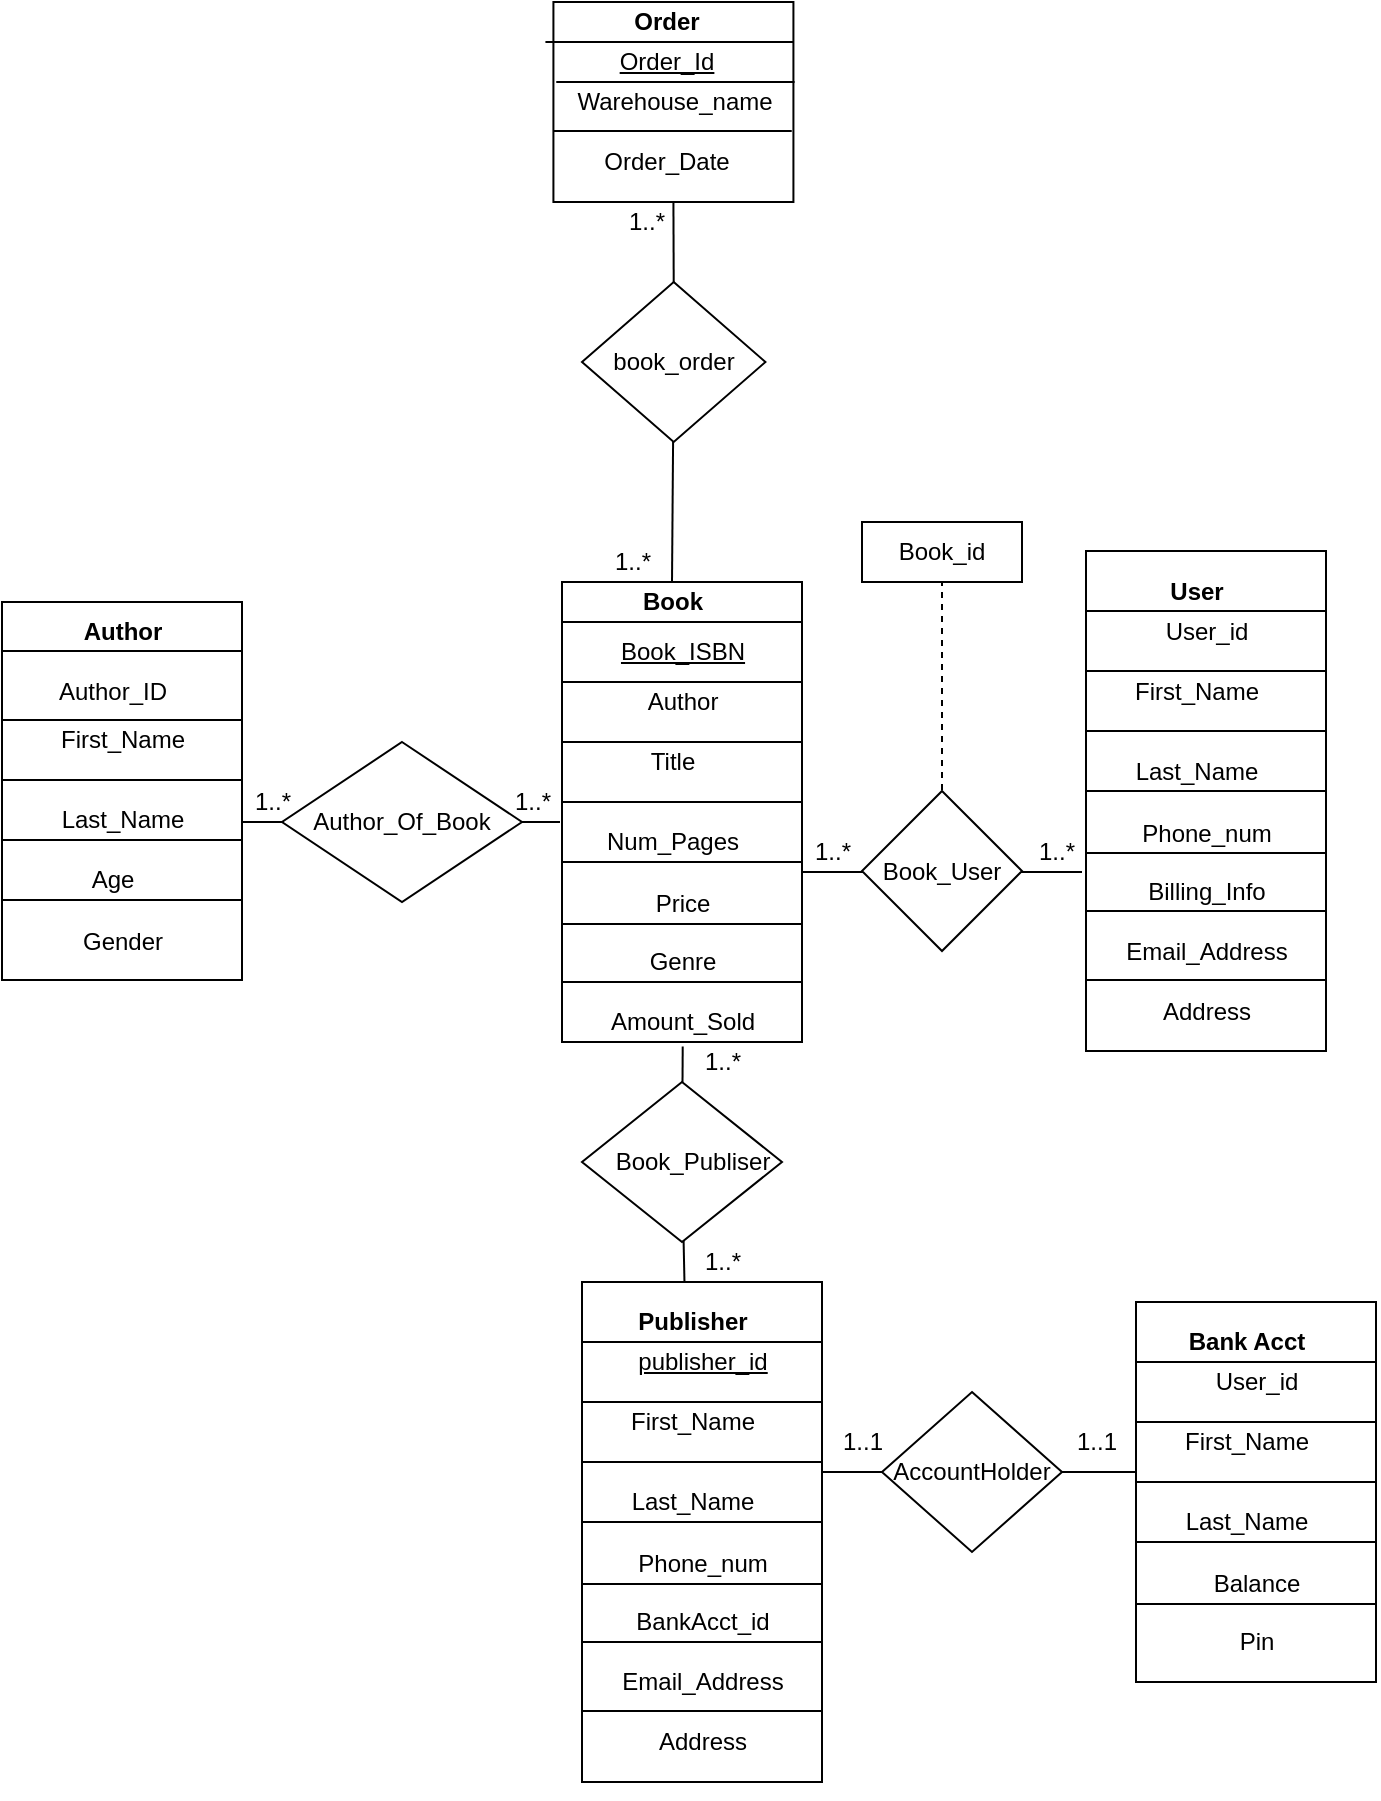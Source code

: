 <mxfile version="12.9.10" type="device"><diagram id="mmkhdVtJf8M7SvycC-4K" name="Page-1"><mxGraphModel dx="1038" dy="548" grid="1" gridSize="10" guides="1" tooltips="1" connect="1" arrows="1" fold="1" page="1" pageScale="1" pageWidth="827" pageHeight="1169" math="0" shadow="0"><root><mxCell id="0"/><mxCell id="1" parent="0"/><mxCell id="iWqX5qctjBgAB8D1isIj-141" value="" style="rhombus;whiteSpace=wrap;html=1;" parent="1" vertex="1"><mxGeometry x="430" y="660" width="100" height="80" as="geometry"/></mxCell><mxCell id="iWqX5qctjBgAB8D1isIj-55" value="" style="rounded=0;whiteSpace=wrap;html=1;" parent="1" vertex="1"><mxGeometry x="430" y="760" width="120" height="250" as="geometry"/></mxCell><mxCell id="iWqX5qctjBgAB8D1isIj-56" value="&lt;b&gt;Publisher&lt;/b&gt;" style="text;html=1;align=center;verticalAlign=middle;resizable=0;points=[];autosize=1;" parent="1" vertex="1"><mxGeometry x="450" y="770" width="70" height="20" as="geometry"/></mxCell><mxCell id="iWqX5qctjBgAB8D1isIj-57" value="" style="endArrow=none;html=1;" parent="1" edge="1"><mxGeometry width="50" height="50" relative="1" as="geometry"><mxPoint x="430" y="790" as="sourcePoint"/><mxPoint x="550" y="790" as="targetPoint"/></mxGeometry></mxCell><mxCell id="iWqX5qctjBgAB8D1isIj-58" value="&lt;span&gt;&lt;u&gt;publisher_id&lt;/u&gt;&lt;/span&gt;" style="text;html=1;align=center;verticalAlign=middle;resizable=0;points=[];autosize=1;" parent="1" vertex="1"><mxGeometry x="450" y="790" width="80" height="20" as="geometry"/></mxCell><mxCell id="iWqX5qctjBgAB8D1isIj-59" value="First_Name" style="text;html=1;align=center;verticalAlign=middle;resizable=0;points=[];autosize=1;" parent="1" vertex="1"><mxGeometry x="445" y="820" width="80" height="20" as="geometry"/></mxCell><mxCell id="iWqX5qctjBgAB8D1isIj-60" value="Last_Name" style="text;html=1;align=center;verticalAlign=middle;resizable=0;points=[];autosize=1;" parent="1" vertex="1"><mxGeometry x="445" y="860" width="80" height="20" as="geometry"/></mxCell><mxCell id="iWqX5qctjBgAB8D1isIj-61" value="Phone_num" style="text;html=1;align=center;verticalAlign=middle;resizable=0;points=[];autosize=1;" parent="1" vertex="1"><mxGeometry x="450" y="891" width="80" height="20" as="geometry"/></mxCell><mxCell id="iWqX5qctjBgAB8D1isIj-62" value="BankAcct_id" style="text;html=1;align=center;verticalAlign=middle;resizable=0;points=[];autosize=1;" parent="1" vertex="1"><mxGeometry x="450" y="920" width="80" height="20" as="geometry"/></mxCell><mxCell id="iWqX5qctjBgAB8D1isIj-63" value="" style="endArrow=none;html=1;exitX=0;exitY=0.25;exitDx=0;exitDy=0;entryX=1;entryY=0.25;entryDx=0;entryDy=0;" parent="1" edge="1"><mxGeometry width="50" height="50" relative="1" as="geometry"><mxPoint x="430" y="880" as="sourcePoint"/><mxPoint x="550" y="880" as="targetPoint"/></mxGeometry></mxCell><mxCell id="iWqX5qctjBgAB8D1isIj-64" value="" style="endArrow=none;html=1;exitX=0;exitY=0.25;exitDx=0;exitDy=0;entryX=1;entryY=0.25;entryDx=0;entryDy=0;" parent="1" edge="1"><mxGeometry width="50" height="50" relative="1" as="geometry"><mxPoint x="430" y="850" as="sourcePoint"/><mxPoint x="550" y="850" as="targetPoint"/></mxGeometry></mxCell><mxCell id="iWqX5qctjBgAB8D1isIj-65" value="" style="endArrow=none;html=1;exitX=0;exitY=0.25;exitDx=0;exitDy=0;entryX=1;entryY=0.25;entryDx=0;entryDy=0;" parent="1" edge="1"><mxGeometry width="50" height="50" relative="1" as="geometry"><mxPoint x="430" y="911" as="sourcePoint"/><mxPoint x="550" y="911" as="targetPoint"/></mxGeometry></mxCell><mxCell id="iWqX5qctjBgAB8D1isIj-66" style="edgeStyle=orthogonalEdgeStyle;rounded=0;orthogonalLoop=1;jettySize=auto;html=1;exitX=0.5;exitY=1;exitDx=0;exitDy=0;" parent="1" source="iWqX5qctjBgAB8D1isIj-55" target="iWqX5qctjBgAB8D1isIj-55" edge="1"><mxGeometry relative="1" as="geometry"/></mxCell><mxCell id="iWqX5qctjBgAB8D1isIj-67" value="" style="endArrow=none;html=1;exitX=0;exitY=0.25;exitDx=0;exitDy=0;entryX=1;entryY=0.25;entryDx=0;entryDy=0;" parent="1" edge="1"><mxGeometry width="50" height="50" relative="1" as="geometry"><mxPoint x="430" y="820" as="sourcePoint"/><mxPoint x="550" y="820" as="targetPoint"/></mxGeometry></mxCell><mxCell id="iWqX5qctjBgAB8D1isIj-68" value="" style="endArrow=none;html=1;" parent="1" edge="1"><mxGeometry width="50" height="50" relative="1" as="geometry"><mxPoint x="550" y="855" as="sourcePoint"/><mxPoint x="720" y="855" as="targetPoint"/><Array as="points"><mxPoint x="630" y="855"/></Array></mxGeometry></mxCell><mxCell id="iWqX5qctjBgAB8D1isIj-69" value="AccountHolder" style="rhombus;whiteSpace=wrap;html=1;" parent="1" vertex="1"><mxGeometry x="580" y="815" width="90" height="80" as="geometry"/></mxCell><mxCell id="iWqX5qctjBgAB8D1isIj-70" value="" style="rounded=0;whiteSpace=wrap;html=1;" parent="1" vertex="1"><mxGeometry x="707" y="770" width="120" height="190" as="geometry"/></mxCell><mxCell id="iWqX5qctjBgAB8D1isIj-71" value="&lt;b&gt;Bank Acct&lt;/b&gt;" style="text;html=1;align=center;verticalAlign=middle;resizable=0;points=[];autosize=1;" parent="1" vertex="1"><mxGeometry x="727" y="780" width="70" height="20" as="geometry"/></mxCell><mxCell id="iWqX5qctjBgAB8D1isIj-72" value="" style="endArrow=none;html=1;" parent="1" edge="1"><mxGeometry width="50" height="50" relative="1" as="geometry"><mxPoint x="707" y="800" as="sourcePoint"/><mxPoint x="827" y="800" as="targetPoint"/></mxGeometry></mxCell><mxCell id="iWqX5qctjBgAB8D1isIj-73" value="&lt;span&gt;User_id&lt;/span&gt;" style="text;html=1;align=center;verticalAlign=middle;resizable=0;points=[];autosize=1;" parent="1" vertex="1"><mxGeometry x="737" y="800" width="60" height="20" as="geometry"/></mxCell><mxCell id="iWqX5qctjBgAB8D1isIj-74" value="First_Name" style="text;html=1;align=center;verticalAlign=middle;resizable=0;points=[];autosize=1;" parent="1" vertex="1"><mxGeometry x="722" y="830" width="80" height="20" as="geometry"/></mxCell><mxCell id="iWqX5qctjBgAB8D1isIj-75" value="Last_Name" style="text;html=1;align=center;verticalAlign=middle;resizable=0;points=[];autosize=1;" parent="1" vertex="1"><mxGeometry x="722" y="870" width="80" height="20" as="geometry"/></mxCell><mxCell id="iWqX5qctjBgAB8D1isIj-76" value="Balance" style="text;html=1;align=center;verticalAlign=middle;resizable=0;points=[];autosize=1;" parent="1" vertex="1"><mxGeometry x="737" y="901" width="60" height="20" as="geometry"/></mxCell><mxCell id="iWqX5qctjBgAB8D1isIj-77" value="Pin" style="text;html=1;align=center;verticalAlign=middle;resizable=0;points=[];autosize=1;" parent="1" vertex="1"><mxGeometry x="752" y="930" width="30" height="20" as="geometry"/></mxCell><mxCell id="iWqX5qctjBgAB8D1isIj-78" value="" style="endArrow=none;html=1;exitX=0;exitY=0.25;exitDx=0;exitDy=0;entryX=1;entryY=0.25;entryDx=0;entryDy=0;" parent="1" edge="1"><mxGeometry width="50" height="50" relative="1" as="geometry"><mxPoint x="707" y="890" as="sourcePoint"/><mxPoint x="827" y="890" as="targetPoint"/></mxGeometry></mxCell><mxCell id="iWqX5qctjBgAB8D1isIj-79" value="" style="endArrow=none;html=1;exitX=0;exitY=0.25;exitDx=0;exitDy=0;entryX=1;entryY=0.25;entryDx=0;entryDy=0;" parent="1" edge="1"><mxGeometry width="50" height="50" relative="1" as="geometry"><mxPoint x="707" y="860" as="sourcePoint"/><mxPoint x="827" y="860" as="targetPoint"/></mxGeometry></mxCell><mxCell id="iWqX5qctjBgAB8D1isIj-80" value="" style="endArrow=none;html=1;exitX=0;exitY=0.25;exitDx=0;exitDy=0;entryX=1;entryY=0.25;entryDx=0;entryDy=0;" parent="1" edge="1"><mxGeometry width="50" height="50" relative="1" as="geometry"><mxPoint x="707" y="921" as="sourcePoint"/><mxPoint x="827" y="921" as="targetPoint"/></mxGeometry></mxCell><mxCell id="iWqX5qctjBgAB8D1isIj-81" style="edgeStyle=orthogonalEdgeStyle;rounded=0;orthogonalLoop=1;jettySize=auto;html=1;exitX=0.5;exitY=1;exitDx=0;exitDy=0;" parent="1" source="iWqX5qctjBgAB8D1isIj-70" target="iWqX5qctjBgAB8D1isIj-70" edge="1"><mxGeometry relative="1" as="geometry"/></mxCell><mxCell id="iWqX5qctjBgAB8D1isIj-82" value="" style="endArrow=none;html=1;exitX=0;exitY=0.25;exitDx=0;exitDy=0;entryX=1;entryY=0.25;entryDx=0;entryDy=0;" parent="1" edge="1"><mxGeometry width="50" height="50" relative="1" as="geometry"><mxPoint x="707" y="830" as="sourcePoint"/><mxPoint x="827" y="830" as="targetPoint"/></mxGeometry></mxCell><mxCell id="iWqX5qctjBgAB8D1isIj-83" value="1..1" style="text;html=1;align=center;verticalAlign=middle;resizable=0;points=[];autosize=1;" parent="1" vertex="1"><mxGeometry x="550" y="830" width="40" height="20" as="geometry"/></mxCell><mxCell id="iWqX5qctjBgAB8D1isIj-84" value="1..1" style="text;html=1;align=center;verticalAlign=middle;resizable=0;points=[];autosize=1;" parent="1" vertex="1"><mxGeometry x="667" y="830" width="40" height="20" as="geometry"/></mxCell><mxCell id="iWqX5qctjBgAB8D1isIj-100" value="" style="endArrow=none;html=1;exitX=0;exitY=0.25;exitDx=0;exitDy=0;entryX=1;entryY=0.25;entryDx=0;entryDy=0;" parent="1" edge="1"><mxGeometry width="50" height="50" relative="1" as="geometry"><mxPoint x="430" y="940" as="sourcePoint"/><mxPoint x="550" y="940" as="targetPoint"/></mxGeometry></mxCell><mxCell id="iWqX5qctjBgAB8D1isIj-101" value="Email_Address" style="text;html=1;align=center;verticalAlign=middle;resizable=0;points=[];autosize=1;" parent="1" vertex="1"><mxGeometry x="440" y="950" width="100" height="20" as="geometry"/></mxCell><mxCell id="iWqX5qctjBgAB8D1isIj-115" value="" style="endArrow=none;html=1;exitX=0;exitY=0.25;exitDx=0;exitDy=0;entryX=1;entryY=0.25;entryDx=0;entryDy=0;" parent="1" edge="1"><mxGeometry width="50" height="50" relative="1" as="geometry"><mxPoint x="430" y="974.5" as="sourcePoint"/><mxPoint x="550" y="974.5" as="targetPoint"/></mxGeometry></mxCell><mxCell id="iWqX5qctjBgAB8D1isIj-116" value="Address" style="text;html=1;align=center;verticalAlign=middle;resizable=0;points=[];autosize=1;" parent="1" vertex="1"><mxGeometry x="460" y="980" width="60" height="20" as="geometry"/></mxCell><mxCell id="iWqX5qctjBgAB8D1isIj-123" value="" style="rounded=0;whiteSpace=wrap;html=1;" parent="1" vertex="1"><mxGeometry x="420" y="410" width="120" height="230" as="geometry"/></mxCell><mxCell id="iWqX5qctjBgAB8D1isIj-124" value="&lt;b&gt;Book&lt;/b&gt;" style="text;html=1;align=center;verticalAlign=middle;resizable=0;points=[];autosize=1;" parent="1" vertex="1"><mxGeometry x="450" y="410" width="50" height="20" as="geometry"/></mxCell><mxCell id="iWqX5qctjBgAB8D1isIj-125" value="" style="endArrow=none;html=1;" parent="1" edge="1"><mxGeometry width="50" height="50" relative="1" as="geometry"><mxPoint x="420" y="460" as="sourcePoint"/><mxPoint x="540" y="460" as="targetPoint"/></mxGeometry></mxCell><mxCell id="iWqX5qctjBgAB8D1isIj-126" value="&lt;span&gt;Author&lt;/span&gt;" style="text;html=1;align=center;verticalAlign=middle;resizable=0;points=[];autosize=1;" parent="1" vertex="1"><mxGeometry x="455" y="460" width="50" height="20" as="geometry"/></mxCell><mxCell id="iWqX5qctjBgAB8D1isIj-127" value="Title" style="text;html=1;align=center;verticalAlign=middle;resizable=0;points=[];autosize=1;" parent="1" vertex="1"><mxGeometry x="455" y="490" width="40" height="20" as="geometry"/></mxCell><mxCell id="iWqX5qctjBgAB8D1isIj-128" value="Num_Pages" style="text;html=1;align=center;verticalAlign=middle;resizable=0;points=[];autosize=1;" parent="1" vertex="1"><mxGeometry x="435" y="530" width="80" height="20" as="geometry"/></mxCell><mxCell id="iWqX5qctjBgAB8D1isIj-129" value="Price" style="text;html=1;align=center;verticalAlign=middle;resizable=0;points=[];autosize=1;" parent="1" vertex="1"><mxGeometry x="460" y="561" width="40" height="20" as="geometry"/></mxCell><mxCell id="iWqX5qctjBgAB8D1isIj-130" value="Genre" style="text;html=1;align=center;verticalAlign=middle;resizable=0;points=[];autosize=1;" parent="1" vertex="1"><mxGeometry x="455" y="590" width="50" height="20" as="geometry"/></mxCell><mxCell id="iWqX5qctjBgAB8D1isIj-131" value="" style="endArrow=none;html=1;exitX=0;exitY=0.25;exitDx=0;exitDy=0;entryX=1;entryY=0.25;entryDx=0;entryDy=0;" parent="1" edge="1"><mxGeometry width="50" height="50" relative="1" as="geometry"><mxPoint x="420" y="550" as="sourcePoint"/><mxPoint x="540" y="550" as="targetPoint"/></mxGeometry></mxCell><mxCell id="iWqX5qctjBgAB8D1isIj-132" value="" style="endArrow=none;html=1;exitX=0;exitY=0.25;exitDx=0;exitDy=0;entryX=1;entryY=0.25;entryDx=0;entryDy=0;" parent="1" edge="1"><mxGeometry width="50" height="50" relative="1" as="geometry"><mxPoint x="420" y="520" as="sourcePoint"/><mxPoint x="540" y="520" as="targetPoint"/></mxGeometry></mxCell><mxCell id="iWqX5qctjBgAB8D1isIj-133" value="" style="endArrow=none;html=1;exitX=0;exitY=0.25;exitDx=0;exitDy=0;entryX=1;entryY=0.25;entryDx=0;entryDy=0;" parent="1" edge="1"><mxGeometry width="50" height="50" relative="1" as="geometry"><mxPoint x="420" y="581" as="sourcePoint"/><mxPoint x="540" y="581" as="targetPoint"/></mxGeometry></mxCell><mxCell id="iWqX5qctjBgAB8D1isIj-134" style="edgeStyle=orthogonalEdgeStyle;rounded=0;orthogonalLoop=1;jettySize=auto;html=1;exitX=0.5;exitY=1;exitDx=0;exitDy=0;" parent="1" source="iWqX5qctjBgAB8D1isIj-123" target="iWqX5qctjBgAB8D1isIj-123" edge="1"><mxGeometry relative="1" as="geometry"/></mxCell><mxCell id="iWqX5qctjBgAB8D1isIj-135" value="" style="endArrow=none;html=1;exitX=0;exitY=0.25;exitDx=0;exitDy=0;entryX=1;entryY=0.25;entryDx=0;entryDy=0;" parent="1" edge="1"><mxGeometry width="50" height="50" relative="1" as="geometry"><mxPoint x="420" y="490" as="sourcePoint"/><mxPoint x="540" y="490" as="targetPoint"/></mxGeometry></mxCell><mxCell id="iWqX5qctjBgAB8D1isIj-136" value="" style="endArrow=none;html=1;exitX=0;exitY=0.25;exitDx=0;exitDy=0;entryX=1;entryY=0.25;entryDx=0;entryDy=0;" parent="1" edge="1"><mxGeometry width="50" height="50" relative="1" as="geometry"><mxPoint x="420" y="610" as="sourcePoint"/><mxPoint x="540" y="610" as="targetPoint"/></mxGeometry></mxCell><mxCell id="iWqX5qctjBgAB8D1isIj-137" value="Amount_Sold" style="text;html=1;align=center;verticalAlign=middle;resizable=0;points=[];autosize=1;" parent="1" vertex="1"><mxGeometry x="435" y="620" width="90" height="20" as="geometry"/></mxCell><mxCell id="iWqX5qctjBgAB8D1isIj-140" value="" style="endArrow=none;html=1;entryX=0.504;entryY=1.11;entryDx=0;entryDy=0;entryPerimeter=0;" parent="1" source="iWqX5qctjBgAB8D1isIj-141" target="iWqX5qctjBgAB8D1isIj-137" edge="1"><mxGeometry width="50" height="50" relative="1" as="geometry"><mxPoint x="430" y="690" as="sourcePoint"/><mxPoint x="480" y="640" as="targetPoint"/></mxGeometry></mxCell><mxCell id="iWqX5qctjBgAB8D1isIj-143" value="1..*" style="text;html=1;align=center;verticalAlign=middle;resizable=0;points=[];autosize=1;" parent="1" vertex="1"><mxGeometry x="485" y="740" width="30" height="20" as="geometry"/></mxCell><mxCell id="iWqX5qctjBgAB8D1isIj-144" value="1..*" style="text;html=1;align=center;verticalAlign=middle;resizable=0;points=[];autosize=1;" parent="1" vertex="1"><mxGeometry x="485" y="640" width="30" height="20" as="geometry"/></mxCell><mxCell id="iWqX5qctjBgAB8D1isIj-145" value="Book_Publiser" style="text;html=1;align=center;verticalAlign=middle;resizable=0;points=[];autosize=1;" parent="1" vertex="1"><mxGeometry x="440" y="690" width="90" height="20" as="geometry"/></mxCell><mxCell id="iWqX5qctjBgAB8D1isIj-146" value="" style="endArrow=none;html=1;exitX=0.427;exitY=0.002;exitDx=0;exitDy=0;exitPerimeter=0;" parent="1" source="iWqX5qctjBgAB8D1isIj-55" target="iWqX5qctjBgAB8D1isIj-141" edge="1"><mxGeometry width="50" height="50" relative="1" as="geometry"><mxPoint x="481.24" y="760.5" as="sourcePoint"/><mxPoint x="480.36" y="642.2" as="targetPoint"/></mxGeometry></mxCell><mxCell id="iWqX5qctjBgAB8D1isIj-147" value="" style="rounded=0;whiteSpace=wrap;html=1;" parent="1" vertex="1"><mxGeometry x="140" y="420" width="120" height="189" as="geometry"/></mxCell><mxCell id="iWqX5qctjBgAB8D1isIj-148" value="&lt;b&gt;Author&lt;/b&gt;" style="text;html=1;align=center;verticalAlign=middle;resizable=0;points=[];autosize=1;" parent="1" vertex="1"><mxGeometry x="175" y="424.5" width="50" height="20" as="geometry"/></mxCell><mxCell id="iWqX5qctjBgAB8D1isIj-149" value="" style="endArrow=none;html=1;" parent="1" edge="1"><mxGeometry width="50" height="50" relative="1" as="geometry"><mxPoint x="140" y="479" as="sourcePoint"/><mxPoint x="260" y="479" as="targetPoint"/></mxGeometry></mxCell><mxCell id="iWqX5qctjBgAB8D1isIj-150" value="First_Name" style="text;html=1;align=center;verticalAlign=middle;resizable=0;points=[];autosize=1;" parent="1" vertex="1"><mxGeometry x="160" y="479" width="80" height="20" as="geometry"/></mxCell><mxCell id="iWqX5qctjBgAB8D1isIj-151" value="Last_Name" style="text;html=1;align=center;verticalAlign=middle;resizable=0;points=[];autosize=1;" parent="1" vertex="1"><mxGeometry x="160" y="519" width="80" height="20" as="geometry"/></mxCell><mxCell id="iWqX5qctjBgAB8D1isIj-152" value="Age" style="text;html=1;align=center;verticalAlign=middle;resizable=0;points=[];autosize=1;" parent="1" vertex="1"><mxGeometry x="175" y="549" width="40" height="20" as="geometry"/></mxCell><mxCell id="iWqX5qctjBgAB8D1isIj-153" value="Gender" style="text;html=1;align=center;verticalAlign=middle;resizable=0;points=[];autosize=1;" parent="1" vertex="1"><mxGeometry x="170" y="580" width="60" height="20" as="geometry"/></mxCell><mxCell id="iWqX5qctjBgAB8D1isIj-155" value="" style="endArrow=none;html=1;exitX=0;exitY=0.25;exitDx=0;exitDy=0;entryX=1;entryY=0.25;entryDx=0;entryDy=0;" parent="1" edge="1"><mxGeometry width="50" height="50" relative="1" as="geometry"><mxPoint x="140" y="569" as="sourcePoint"/><mxPoint x="260" y="569" as="targetPoint"/></mxGeometry></mxCell><mxCell id="iWqX5qctjBgAB8D1isIj-156" value="" style="endArrow=none;html=1;exitX=0;exitY=0.25;exitDx=0;exitDy=0;entryX=1;entryY=0.25;entryDx=0;entryDy=0;" parent="1" edge="1"><mxGeometry width="50" height="50" relative="1" as="geometry"><mxPoint x="140" y="539" as="sourcePoint"/><mxPoint x="260" y="539" as="targetPoint"/></mxGeometry></mxCell><mxCell id="iWqX5qctjBgAB8D1isIj-158" style="edgeStyle=orthogonalEdgeStyle;rounded=0;orthogonalLoop=1;jettySize=auto;html=1;exitX=0.5;exitY=1;exitDx=0;exitDy=0;" parent="1" source="iWqX5qctjBgAB8D1isIj-147" target="iWqX5qctjBgAB8D1isIj-147" edge="1"><mxGeometry relative="1" as="geometry"/></mxCell><mxCell id="iWqX5qctjBgAB8D1isIj-159" value="" style="endArrow=none;html=1;exitX=0;exitY=0.25;exitDx=0;exitDy=0;entryX=1;entryY=0.25;entryDx=0;entryDy=0;" parent="1" edge="1"><mxGeometry width="50" height="50" relative="1" as="geometry"><mxPoint x="140" y="509" as="sourcePoint"/><mxPoint x="260" y="509" as="targetPoint"/></mxGeometry></mxCell><mxCell id="iWqX5qctjBgAB8D1isIj-160" value="" style="endArrow=none;html=1;" parent="1" source="iWqX5qctjBgAB8D1isIj-162" edge="1"><mxGeometry width="50" height="50" relative="1" as="geometry"><mxPoint x="260" y="530" as="sourcePoint"/><mxPoint x="419" y="530" as="targetPoint"/></mxGeometry></mxCell><mxCell id="iWqX5qctjBgAB8D1isIj-162" value="Author_Of_Book" style="rhombus;whiteSpace=wrap;html=1;" parent="1" vertex="1"><mxGeometry x="280" y="490" width="120" height="80" as="geometry"/></mxCell><mxCell id="iWqX5qctjBgAB8D1isIj-164" value="" style="endArrow=none;html=1;" parent="1" target="iWqX5qctjBgAB8D1isIj-162" edge="1"><mxGeometry width="50" height="50" relative="1" as="geometry"><mxPoint x="260" y="530" as="sourcePoint"/><mxPoint x="419" y="530" as="targetPoint"/></mxGeometry></mxCell><mxCell id="iWqX5qctjBgAB8D1isIj-165" value="1..*" style="text;html=1;align=center;verticalAlign=middle;resizable=0;points=[];autosize=1;" parent="1" vertex="1"><mxGeometry x="260" y="510" width="30" height="20" as="geometry"/></mxCell><mxCell id="iWqX5qctjBgAB8D1isIj-166" value="1..*" style="text;html=1;align=center;verticalAlign=middle;resizable=0;points=[];autosize=1;" parent="1" vertex="1"><mxGeometry x="390" y="510" width="30" height="20" as="geometry"/></mxCell><mxCell id="iWqX5qctjBgAB8D1isIj-170" value="" style="rounded=0;whiteSpace=wrap;html=1;" parent="1" vertex="1"><mxGeometry x="682" y="394.5" width="120" height="250" as="geometry"/></mxCell><mxCell id="iWqX5qctjBgAB8D1isIj-171" value="&lt;b&gt;User&lt;/b&gt;" style="text;html=1;align=center;verticalAlign=middle;resizable=0;points=[];autosize=1;" parent="1" vertex="1"><mxGeometry x="717" y="404.5" width="40" height="20" as="geometry"/></mxCell><mxCell id="iWqX5qctjBgAB8D1isIj-172" value="" style="endArrow=none;html=1;" parent="1" edge="1"><mxGeometry width="50" height="50" relative="1" as="geometry"><mxPoint x="682" y="424.5" as="sourcePoint"/><mxPoint x="802" y="424.5" as="targetPoint"/></mxGeometry></mxCell><mxCell id="iWqX5qctjBgAB8D1isIj-173" value="User_id" style="text;html=1;align=center;verticalAlign=middle;resizable=0;points=[];autosize=1;" parent="1" vertex="1"><mxGeometry x="712" y="424.5" width="60" height="20" as="geometry"/></mxCell><mxCell id="iWqX5qctjBgAB8D1isIj-174" value="First_Name" style="text;html=1;align=center;verticalAlign=middle;resizable=0;points=[];autosize=1;" parent="1" vertex="1"><mxGeometry x="697" y="454.5" width="80" height="20" as="geometry"/></mxCell><mxCell id="iWqX5qctjBgAB8D1isIj-175" value="Last_Name" style="text;html=1;align=center;verticalAlign=middle;resizable=0;points=[];autosize=1;" parent="1" vertex="1"><mxGeometry x="697" y="494.5" width="80" height="20" as="geometry"/></mxCell><mxCell id="iWqX5qctjBgAB8D1isIj-176" value="Phone_num" style="text;html=1;align=center;verticalAlign=middle;resizable=0;points=[];autosize=1;" parent="1" vertex="1"><mxGeometry x="702" y="525.5" width="80" height="20" as="geometry"/></mxCell><mxCell id="iWqX5qctjBgAB8D1isIj-177" value="Billing_Info" style="text;html=1;align=center;verticalAlign=middle;resizable=0;points=[];autosize=1;" parent="1" vertex="1"><mxGeometry x="707" y="554.5" width="70" height="20" as="geometry"/></mxCell><mxCell id="iWqX5qctjBgAB8D1isIj-178" value="" style="endArrow=none;html=1;exitX=0;exitY=0.25;exitDx=0;exitDy=0;entryX=1;entryY=0.25;entryDx=0;entryDy=0;" parent="1" edge="1"><mxGeometry width="50" height="50" relative="1" as="geometry"><mxPoint x="682" y="514.5" as="sourcePoint"/><mxPoint x="802" y="514.5" as="targetPoint"/></mxGeometry></mxCell><mxCell id="iWqX5qctjBgAB8D1isIj-179" value="" style="endArrow=none;html=1;exitX=0;exitY=0.25;exitDx=0;exitDy=0;entryX=1;entryY=0.25;entryDx=0;entryDy=0;" parent="1" edge="1"><mxGeometry width="50" height="50" relative="1" as="geometry"><mxPoint x="682" y="484.5" as="sourcePoint"/><mxPoint x="802" y="484.5" as="targetPoint"/></mxGeometry></mxCell><mxCell id="iWqX5qctjBgAB8D1isIj-180" value="" style="endArrow=none;html=1;exitX=0;exitY=0.25;exitDx=0;exitDy=0;entryX=1;entryY=0.25;entryDx=0;entryDy=0;" parent="1" edge="1"><mxGeometry width="50" height="50" relative="1" as="geometry"><mxPoint x="682" y="545.5" as="sourcePoint"/><mxPoint x="802" y="545.5" as="targetPoint"/></mxGeometry></mxCell><mxCell id="iWqX5qctjBgAB8D1isIj-181" style="edgeStyle=orthogonalEdgeStyle;rounded=0;orthogonalLoop=1;jettySize=auto;html=1;exitX=0.5;exitY=1;exitDx=0;exitDy=0;" parent="1" source="iWqX5qctjBgAB8D1isIj-170" target="iWqX5qctjBgAB8D1isIj-170" edge="1"><mxGeometry relative="1" as="geometry"/></mxCell><mxCell id="iWqX5qctjBgAB8D1isIj-182" value="" style="endArrow=none;html=1;exitX=0;exitY=0.25;exitDx=0;exitDy=0;entryX=1;entryY=0.25;entryDx=0;entryDy=0;" parent="1" edge="1"><mxGeometry width="50" height="50" relative="1" as="geometry"><mxPoint x="682" y="454.5" as="sourcePoint"/><mxPoint x="802" y="454.5" as="targetPoint"/></mxGeometry></mxCell><mxCell id="iWqX5qctjBgAB8D1isIj-183" value="" style="endArrow=none;html=1;exitX=0;exitY=0.25;exitDx=0;exitDy=0;entryX=1;entryY=0.25;entryDx=0;entryDy=0;" parent="1" edge="1"><mxGeometry width="50" height="50" relative="1" as="geometry"><mxPoint x="682" y="574.5" as="sourcePoint"/><mxPoint x="802" y="574.5" as="targetPoint"/></mxGeometry></mxCell><mxCell id="iWqX5qctjBgAB8D1isIj-184" value="Email_Address" style="text;html=1;align=center;verticalAlign=middle;resizable=0;points=[];autosize=1;" parent="1" vertex="1"><mxGeometry x="692" y="584.5" width="100" height="20" as="geometry"/></mxCell><mxCell id="iWqX5qctjBgAB8D1isIj-185" value="" style="endArrow=none;html=1;exitX=0;exitY=0.25;exitDx=0;exitDy=0;entryX=1;entryY=0.25;entryDx=0;entryDy=0;" parent="1" edge="1"><mxGeometry width="50" height="50" relative="1" as="geometry"><mxPoint x="682" y="609" as="sourcePoint"/><mxPoint x="802" y="609" as="targetPoint"/></mxGeometry></mxCell><mxCell id="iWqX5qctjBgAB8D1isIj-186" value="Address" style="text;html=1;align=center;verticalAlign=middle;resizable=0;points=[];autosize=1;" parent="1" vertex="1"><mxGeometry x="712" y="614.5" width="60" height="20" as="geometry"/></mxCell><mxCell id="iWqX5qctjBgAB8D1isIj-189" value="" style="endArrow=none;html=1;" parent="1" edge="1"><mxGeometry width="50" height="50" relative="1" as="geometry"><mxPoint x="540" y="555" as="sourcePoint"/><mxPoint x="680" y="555" as="targetPoint"/></mxGeometry></mxCell><mxCell id="iWqX5qctjBgAB8D1isIj-191" value="Book_User" style="rhombus;whiteSpace=wrap;html=1;" parent="1" vertex="1"><mxGeometry x="570" y="514.5" width="80" height="80" as="geometry"/></mxCell><mxCell id="iWqX5qctjBgAB8D1isIj-192" value="1..*" style="text;html=1;align=center;verticalAlign=middle;resizable=0;points=[];autosize=1;" parent="1" vertex="1"><mxGeometry x="540" y="534.5" width="30" height="20" as="geometry"/></mxCell><mxCell id="iWqX5qctjBgAB8D1isIj-193" value="1..*" style="text;html=1;align=center;verticalAlign=middle;resizable=0;points=[];autosize=1;" parent="1" vertex="1"><mxGeometry x="652" y="534.5" width="30" height="20" as="geometry"/></mxCell><mxCell id="iWqX5qctjBgAB8D1isIj-194" value="" style="endArrow=none;dashed=1;html=1;" parent="1" edge="1"><mxGeometry width="50" height="50" relative="1" as="geometry"><mxPoint x="610" y="514" as="sourcePoint"/><mxPoint x="610" y="410" as="targetPoint"/></mxGeometry></mxCell><mxCell id="iWqX5qctjBgAB8D1isIj-195" value="Book_id" style="rounded=0;whiteSpace=wrap;html=1;" parent="1" vertex="1"><mxGeometry x="570" y="380" width="80" height="30" as="geometry"/></mxCell><mxCell id="iWqX5qctjBgAB8D1isIj-196" value="" style="endArrow=none;html=1;" parent="1" edge="1" source="ET2JJHKIyzlZ7pce7m-V-1"><mxGeometry width="50" height="50" relative="1" as="geometry"><mxPoint x="475" y="410" as="sourcePoint"/><mxPoint x="475" y="280" as="targetPoint"/></mxGeometry></mxCell><mxCell id="iWqX5qctjBgAB8D1isIj-197" value="1..*" style="text;html=1;align=center;verticalAlign=middle;resizable=0;points=[];autosize=1;" parent="1" vertex="1"><mxGeometry x="440" y="390" width="30" height="20" as="geometry"/></mxCell><mxCell id="-CexFGKp4kGLHu7vfQTi-3" value="" style="endArrow=none;html=1;" parent="1" edge="1"><mxGeometry width="50" height="50" relative="1" as="geometry"><mxPoint x="420" y="430" as="sourcePoint"/><mxPoint x="540" y="430" as="targetPoint"/></mxGeometry></mxCell><mxCell id="-CexFGKp4kGLHu7vfQTi-4" value="&lt;u&gt;Book_ISBN&lt;/u&gt;" style="text;html=1;align=center;verticalAlign=middle;resizable=0;points=[];autosize=1;" parent="1" vertex="1"><mxGeometry x="440" y="434.5" width="80" height="20" as="geometry"/></mxCell><mxCell id="-CexFGKp4kGLHu7vfQTi-6" value="" style="endArrow=none;html=1;" parent="1" edge="1"><mxGeometry width="50" height="50" relative="1" as="geometry"><mxPoint x="140" y="444.5" as="sourcePoint"/><mxPoint x="260" y="444.5" as="targetPoint"/></mxGeometry></mxCell><mxCell id="-CexFGKp4kGLHu7vfQTi-7" value="Author_ID" style="text;html=1;align=center;verticalAlign=middle;resizable=0;points=[];autosize=1;" parent="1" vertex="1"><mxGeometry x="160" y="454.5" width="70" height="20" as="geometry"/></mxCell><mxCell id="ET2JJHKIyzlZ7pce7m-V-2" value="" style="rounded=0;whiteSpace=wrap;html=1;" vertex="1" parent="1"><mxGeometry x="415.71" y="120" width="120" height="100" as="geometry"/></mxCell><mxCell id="ET2JJHKIyzlZ7pce7m-V-3" value="&lt;b&gt;Order&lt;/b&gt;" style="text;html=1;align=center;verticalAlign=middle;resizable=0;points=[];autosize=1;" vertex="1" parent="1"><mxGeometry x="446.71" y="120" width="50" height="20" as="geometry"/></mxCell><mxCell id="ET2JJHKIyzlZ7pce7m-V-4" value="" style="endArrow=none;html=1;" edge="1" parent="1"><mxGeometry width="50" height="50" relative="1" as="geometry"><mxPoint x="411.71" y="140" as="sourcePoint"/><mxPoint x="535.71" y="140" as="targetPoint"/></mxGeometry></mxCell><mxCell id="ET2JJHKIyzlZ7pce7m-V-5" value="&lt;u&gt;Order_Id&lt;/u&gt;" style="text;html=1;align=center;verticalAlign=middle;resizable=0;points=[];autosize=1;" vertex="1" parent="1"><mxGeometry x="441.71" y="140" width="60" height="20" as="geometry"/></mxCell><mxCell id="ET2JJHKIyzlZ7pce7m-V-9" value="Warehouse_name" style="text;html=1;align=center;verticalAlign=middle;resizable=0;points=[];autosize=1;" vertex="1" parent="1"><mxGeometry x="420.71" y="160" width="110" height="20" as="geometry"/></mxCell><mxCell id="ET2JJHKIyzlZ7pce7m-V-10" value="" style="endArrow=none;html=1;exitX=0.007;exitY=0.395;exitDx=0;exitDy=0;exitPerimeter=0;entryX=1;entryY=0.395;entryDx=0;entryDy=0;entryPerimeter=0;" edge="1" parent="1"><mxGeometry width="50" height="50" relative="1" as="geometry"><mxPoint x="415.71" y="184.5" as="sourcePoint"/><mxPoint x="534.87" y="184.5" as="targetPoint"/></mxGeometry></mxCell><mxCell id="ET2JJHKIyzlZ7pce7m-V-11" value="" style="endArrow=none;html=1;exitX=0.007;exitY=0.395;exitDx=0;exitDy=0;exitPerimeter=0;entryX=1;entryY=0.395;entryDx=0;entryDy=0;entryPerimeter=0;" edge="1" parent="1"><mxGeometry width="50" height="50" relative="1" as="geometry"><mxPoint x="417.13" y="160" as="sourcePoint"/><mxPoint x="536.29" y="160" as="targetPoint"/></mxGeometry></mxCell><mxCell id="ET2JJHKIyzlZ7pce7m-V-12" value="Order_Date" style="text;html=1;align=center;verticalAlign=middle;resizable=0;points=[];autosize=1;" vertex="1" parent="1"><mxGeometry x="431.71" y="190" width="80" height="20" as="geometry"/></mxCell><mxCell id="ET2JJHKIyzlZ7pce7m-V-14" value="" style="endArrow=none;html=1;entryX=0.5;entryY=1;entryDx=0;entryDy=0;exitX=0.5;exitY=0;exitDx=0;exitDy=0;" edge="1" parent="1" source="ET2JJHKIyzlZ7pce7m-V-1" target="ET2JJHKIyzlZ7pce7m-V-2"><mxGeometry width="50" height="50" relative="1" as="geometry"><mxPoint x="500" y="310" as="sourcePoint"/><mxPoint x="550" y="260" as="targetPoint"/></mxGeometry></mxCell><mxCell id="ET2JJHKIyzlZ7pce7m-V-16" value="1..*" style="text;html=1;align=center;verticalAlign=middle;resizable=0;points=[];autosize=1;" vertex="1" parent="1"><mxGeometry x="446.71" y="220" width="30" height="20" as="geometry"/></mxCell><mxCell id="ET2JJHKIyzlZ7pce7m-V-1" value="book_order" style="rhombus;whiteSpace=wrap;html=1;" vertex="1" parent="1"><mxGeometry x="430" y="260" width="91.71" height="80" as="geometry"/></mxCell><mxCell id="ET2JJHKIyzlZ7pce7m-V-17" value="" style="endArrow=none;html=1;" edge="1" parent="1" target="ET2JJHKIyzlZ7pce7m-V-1"><mxGeometry width="50" height="50" relative="1" as="geometry"><mxPoint x="475" y="410" as="sourcePoint"/><mxPoint x="475" y="280" as="targetPoint"/></mxGeometry></mxCell></root></mxGraphModel></diagram></mxfile>